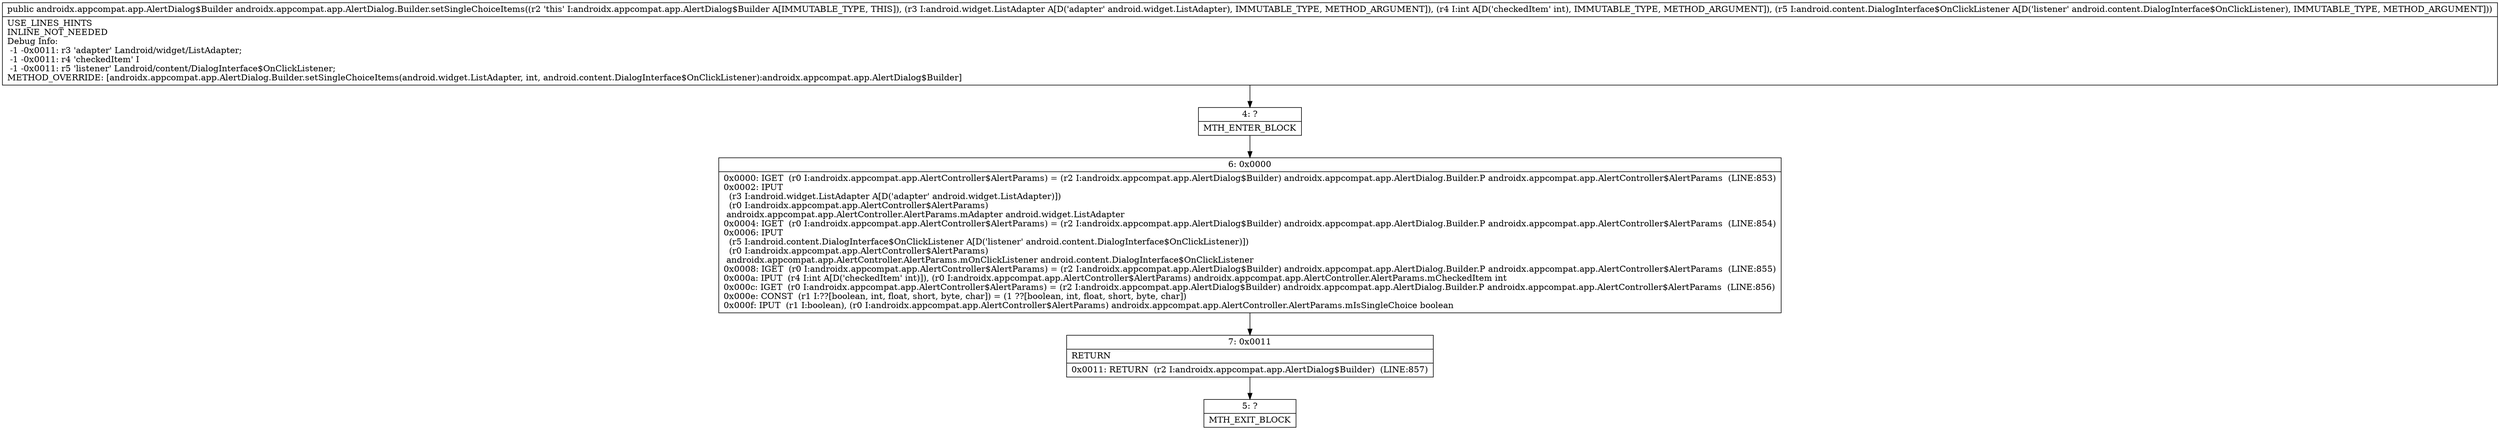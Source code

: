 digraph "CFG forandroidx.appcompat.app.AlertDialog.Builder.setSingleChoiceItems(Landroid\/widget\/ListAdapter;ILandroid\/content\/DialogInterface$OnClickListener;)Landroidx\/appcompat\/app\/AlertDialog$Builder;" {
Node_4 [shape=record,label="{4\:\ ?|MTH_ENTER_BLOCK\l}"];
Node_6 [shape=record,label="{6\:\ 0x0000|0x0000: IGET  (r0 I:androidx.appcompat.app.AlertController$AlertParams) = (r2 I:androidx.appcompat.app.AlertDialog$Builder) androidx.appcompat.app.AlertDialog.Builder.P androidx.appcompat.app.AlertController$AlertParams  (LINE:853)\l0x0002: IPUT  \l  (r3 I:android.widget.ListAdapter A[D('adapter' android.widget.ListAdapter)])\l  (r0 I:androidx.appcompat.app.AlertController$AlertParams)\l androidx.appcompat.app.AlertController.AlertParams.mAdapter android.widget.ListAdapter \l0x0004: IGET  (r0 I:androidx.appcompat.app.AlertController$AlertParams) = (r2 I:androidx.appcompat.app.AlertDialog$Builder) androidx.appcompat.app.AlertDialog.Builder.P androidx.appcompat.app.AlertController$AlertParams  (LINE:854)\l0x0006: IPUT  \l  (r5 I:android.content.DialogInterface$OnClickListener A[D('listener' android.content.DialogInterface$OnClickListener)])\l  (r0 I:androidx.appcompat.app.AlertController$AlertParams)\l androidx.appcompat.app.AlertController.AlertParams.mOnClickListener android.content.DialogInterface$OnClickListener \l0x0008: IGET  (r0 I:androidx.appcompat.app.AlertController$AlertParams) = (r2 I:androidx.appcompat.app.AlertDialog$Builder) androidx.appcompat.app.AlertDialog.Builder.P androidx.appcompat.app.AlertController$AlertParams  (LINE:855)\l0x000a: IPUT  (r4 I:int A[D('checkedItem' int)]), (r0 I:androidx.appcompat.app.AlertController$AlertParams) androidx.appcompat.app.AlertController.AlertParams.mCheckedItem int \l0x000c: IGET  (r0 I:androidx.appcompat.app.AlertController$AlertParams) = (r2 I:androidx.appcompat.app.AlertDialog$Builder) androidx.appcompat.app.AlertDialog.Builder.P androidx.appcompat.app.AlertController$AlertParams  (LINE:856)\l0x000e: CONST  (r1 I:??[boolean, int, float, short, byte, char]) = (1 ??[boolean, int, float, short, byte, char]) \l0x000f: IPUT  (r1 I:boolean), (r0 I:androidx.appcompat.app.AlertController$AlertParams) androidx.appcompat.app.AlertController.AlertParams.mIsSingleChoice boolean \l}"];
Node_7 [shape=record,label="{7\:\ 0x0011|RETURN\l|0x0011: RETURN  (r2 I:androidx.appcompat.app.AlertDialog$Builder)  (LINE:857)\l}"];
Node_5 [shape=record,label="{5\:\ ?|MTH_EXIT_BLOCK\l}"];
MethodNode[shape=record,label="{public androidx.appcompat.app.AlertDialog$Builder androidx.appcompat.app.AlertDialog.Builder.setSingleChoiceItems((r2 'this' I:androidx.appcompat.app.AlertDialog$Builder A[IMMUTABLE_TYPE, THIS]), (r3 I:android.widget.ListAdapter A[D('adapter' android.widget.ListAdapter), IMMUTABLE_TYPE, METHOD_ARGUMENT]), (r4 I:int A[D('checkedItem' int), IMMUTABLE_TYPE, METHOD_ARGUMENT]), (r5 I:android.content.DialogInterface$OnClickListener A[D('listener' android.content.DialogInterface$OnClickListener), IMMUTABLE_TYPE, METHOD_ARGUMENT]))  | USE_LINES_HINTS\lINLINE_NOT_NEEDED\lDebug Info:\l  \-1 \-0x0011: r3 'adapter' Landroid\/widget\/ListAdapter;\l  \-1 \-0x0011: r4 'checkedItem' I\l  \-1 \-0x0011: r5 'listener' Landroid\/content\/DialogInterface$OnClickListener;\lMETHOD_OVERRIDE: [androidx.appcompat.app.AlertDialog.Builder.setSingleChoiceItems(android.widget.ListAdapter, int, android.content.DialogInterface$OnClickListener):androidx.appcompat.app.AlertDialog$Builder]\l}"];
MethodNode -> Node_4;Node_4 -> Node_6;
Node_6 -> Node_7;
Node_7 -> Node_5;
}

